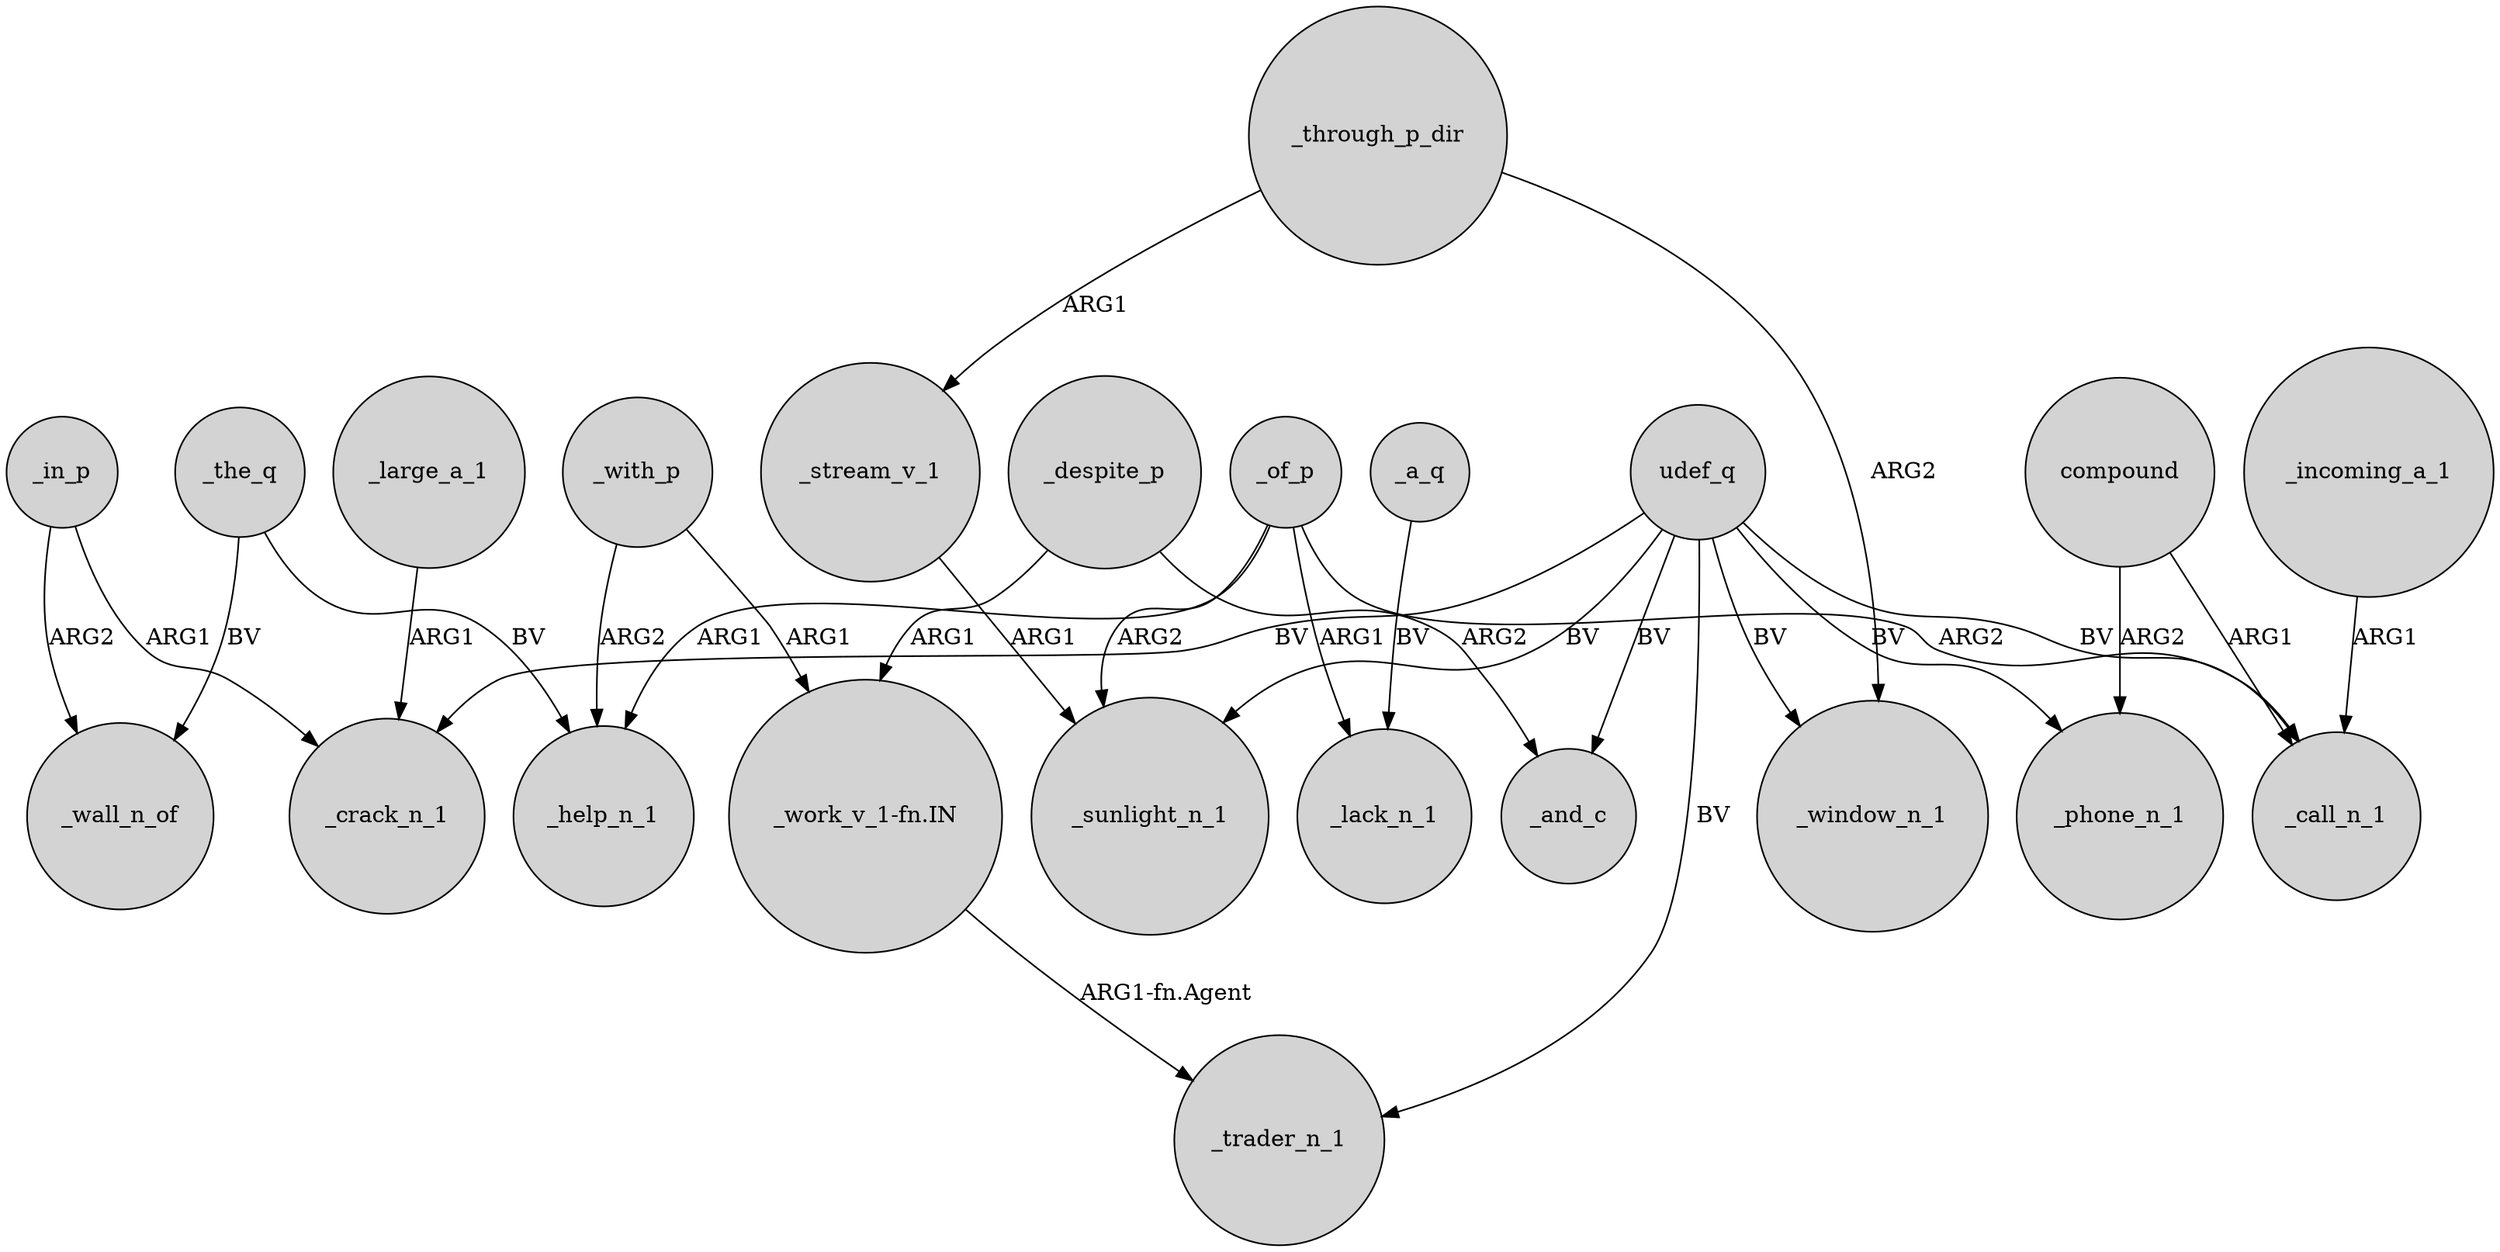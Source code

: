 digraph {
	node [shape=circle style=filled]
	_of_p -> _help_n_1 [label=ARG1]
	_of_p -> _sunlight_n_1 [label=ARG2]
	_of_p -> _lack_n_1 [label=ARG1]
	_despite_p -> "_work_v_1-fn.IN" [label=ARG1]
	udef_q -> _trader_n_1 [label=BV]
	_incoming_a_1 -> _call_n_1 [label=ARG1]
	_the_q -> _wall_n_of [label=BV]
	_despite_p -> _and_c [label=ARG2]
	_in_p -> _crack_n_1 [label=ARG1]
	_of_p -> _call_n_1 [label=ARG2]
	compound -> _phone_n_1 [label=ARG2]
	_with_p -> _help_n_1 [label=ARG2]
	udef_q -> _sunlight_n_1 [label=BV]
	_a_q -> _lack_n_1 [label=BV]
	_stream_v_1 -> _sunlight_n_1 [label=ARG1]
	"_work_v_1-fn.IN" -> _trader_n_1 [label="ARG1-fn.Agent"]
	_the_q -> _help_n_1 [label=BV]
	_in_p -> _wall_n_of [label=ARG2]
	udef_q -> _window_n_1 [label=BV]
	_large_a_1 -> _crack_n_1 [label=ARG1]
	udef_q -> _crack_n_1 [label=BV]
	_through_p_dir -> _window_n_1 [label=ARG2]
	compound -> _call_n_1 [label=ARG1]
	_through_p_dir -> _stream_v_1 [label=ARG1]
	udef_q -> _and_c [label=BV]
	udef_q -> _phone_n_1 [label=BV]
	_with_p -> "_work_v_1-fn.IN" [label=ARG1]
	udef_q -> _call_n_1 [label=BV]
}
